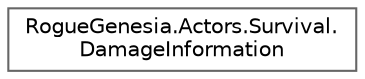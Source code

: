 digraph "Graphical Class Hierarchy"
{
 // LATEX_PDF_SIZE
  bgcolor="transparent";
  edge [fontname=Helvetica,fontsize=10,labelfontname=Helvetica,labelfontsize=10];
  node [fontname=Helvetica,fontsize=10,shape=box,height=0.2,width=0.4];
  rankdir="LR";
  Node0 [label="RogueGenesia.Actors.Survival.\lDamageInformation",height=0.2,width=0.4,color="grey40", fillcolor="white", style="filled",URL="$struct_rogue_genesia_1_1_actors_1_1_survival_1_1_damage_information.html",tooltip=" "];
}
